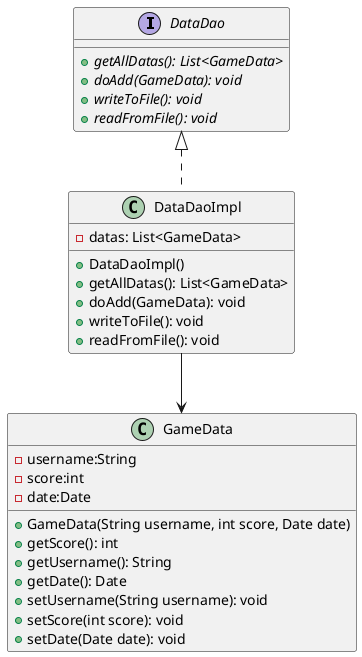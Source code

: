 @startuml

interface DataDao{
    + {abstract} getAllDatas(): List<GameData>
    + {abstract} doAdd(GameData): void
    + {abstract} writeToFile(): void
    + {abstract} readFromFile(): void
}

class GameData{
    - username:String
    - score:int
    - date:Date
    + GameData(String username, int score, Date date)
    + getScore(): int
    + getUsername(): String
    + getDate(): Date
    + setUsername(String username): void
    + setScore(int score): void
    + setDate(Date date): void
}

class DataDaoImpl{
    - datas: List<GameData>
    + DataDaoImpl()
    + getAllDatas(): List<GameData>
    + doAdd(GameData): void
    + writeToFile(): void
    + readFromFile(): void
}

DataDaoImpl --> GameData
DataDao <|.. DataDaoImpl

@enduml